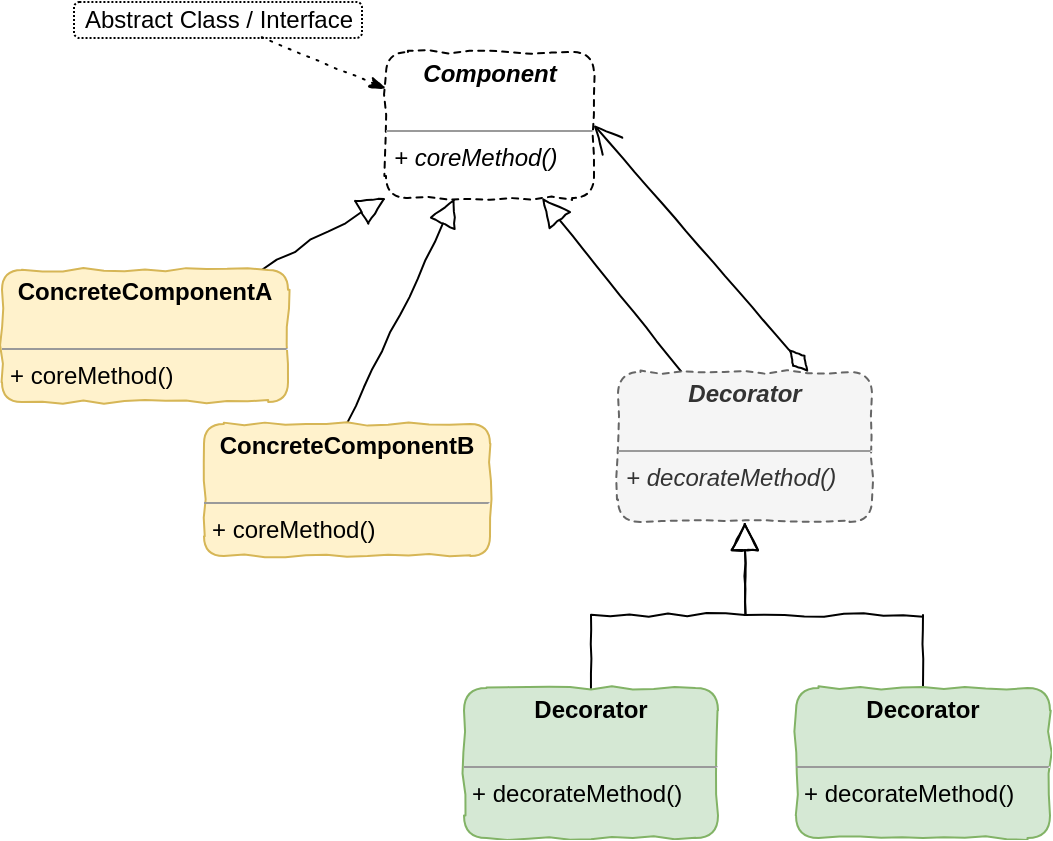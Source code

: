 <mxfile version="13.0.3" type="device"><diagram id="JwtOMiCe1pxaw1mjTShJ" name="Page-1"><mxGraphModel dx="1188" dy="567" grid="0" gridSize="10" guides="1" tooltips="1" connect="1" arrows="1" fold="1" page="0" pageScale="1" pageWidth="827" pageHeight="1169" math="0" shadow="0"><root><mxCell id="0"/><mxCell id="1" parent="0"/><mxCell id="u2FI0KIS21AjQENtGyVK-15" value="" style="rounded=0;orthogonalLoop=1;jettySize=auto;html=1;endArrow=block;endFill=0;endSize=12;exitX=0.5;exitY=0;exitDx=0;exitDy=0;comic=1;" edge="1" parent="1" source="u2FI0KIS21AjQENtGyVK-28" target="u2FI0KIS21AjQENtGyVK-29"><mxGeometry relative="1" as="geometry"><mxPoint x="-79" y="340.0" as="sourcePoint"/><mxPoint x="-79" y="234" as="targetPoint"/></mxGeometry></mxCell><mxCell id="u2FI0KIS21AjQENtGyVK-18" value="" style="rounded=0;orthogonalLoop=1;jettySize=auto;html=1;endArrow=classicThin;endFill=1;endSize=6;strokeWidth=1;dashed=1;dashPattern=1 4;entryX=0;entryY=0.25;entryDx=0;entryDy=0;comic=1;" edge="1" parent="1" source="u2FI0KIS21AjQENtGyVK-16" target="u2FI0KIS21AjQENtGyVK-29"><mxGeometry relative="1" as="geometry"><mxPoint x="130" y="117" as="targetPoint"/></mxGeometry></mxCell><mxCell id="u2FI0KIS21AjQENtGyVK-16" value="Abstract Class / Interface" style="text;html=1;align=center;verticalAlign=middle;resizable=0;points=[];autosize=1;strokeColor=#000000;dashed=1;dashPattern=1 1;rounded=1;" vertex="1" parent="1"><mxGeometry x="-124" y="130" width="144" height="18" as="geometry"/></mxCell><mxCell id="u2FI0KIS21AjQENtGyVK-27" value="" style="rounded=0;orthogonalLoop=1;jettySize=auto;html=1;endArrow=block;endFill=0;endSize=12;strokeWidth=1;entryX=0.75;entryY=1;entryDx=0;entryDy=0;exitX=0.25;exitY=0;exitDx=0;exitDy=0;comic=1;" edge="1" parent="1" source="u2FI0KIS21AjQENtGyVK-30" target="u2FI0KIS21AjQENtGyVK-29"><mxGeometry relative="1" as="geometry"><mxPoint x="318" y="211" as="targetPoint"/></mxGeometry></mxCell><mxCell id="u2FI0KIS21AjQENtGyVK-28" value="&lt;p style=&quot;margin: 4px 0px 0px ; text-align: center&quot;&gt;&lt;span style=&quot;font-weight: 700&quot;&gt;ConcreteComponentB&lt;/span&gt;&lt;br&gt;&lt;/p&gt;&lt;p style=&quot;margin: 0px 0px 0px 4px&quot;&gt;&lt;br&gt;&lt;/p&gt;&lt;hr size=&quot;1&quot;&gt;&lt;p style=&quot;margin: 0px 0px 0px 4px&quot;&gt;+ coreMethod()&lt;/p&gt;" style="verticalAlign=top;align=left;overflow=fill;fontSize=12;fontFamily=Helvetica;html=1;comic=1;strokeColor=#d6b656;fillColor=#fff2cc;rounded=1;glass=0;shadow=0;" vertex="1" parent="1"><mxGeometry x="-59" y="341" width="143" height="66" as="geometry"/></mxCell><mxCell id="u2FI0KIS21AjQENtGyVK-29" value="&lt;p style=&quot;margin: 4px 0px 0px ; text-align: center&quot;&gt;&lt;i&gt;&lt;span style=&quot;font-weight: 700&quot;&gt;Component&lt;/span&gt;&lt;br&gt;&lt;/i&gt;&lt;/p&gt;&lt;p style=&quot;margin: 0px 0px 0px 4px&quot;&gt;&lt;i&gt;&lt;br&gt;&lt;/i&gt;&lt;/p&gt;&lt;hr size=&quot;1&quot;&gt;&lt;p style=&quot;margin: 0px 0px 0px 4px&quot;&gt;&lt;i&gt;+ coreMethod()&lt;/i&gt;&lt;br&gt;&lt;/p&gt;" style="verticalAlign=top;align=left;overflow=fill;fontSize=12;fontFamily=Helvetica;html=1;comic=1;strokeColor=#000000;dashed=1;rounded=1;" vertex="1" parent="1"><mxGeometry x="32" y="155" width="104" height="73" as="geometry"/></mxCell><mxCell id="u2FI0KIS21AjQENtGyVK-32" value="" style="rounded=0;orthogonalLoop=1;jettySize=auto;html=1;endArrow=open;endFill=0;endSize=12;strokeWidth=1;entryX=1;entryY=0.5;entryDx=0;entryDy=0;exitX=0.75;exitY=0;exitDx=0;exitDy=0;startArrow=diamondThin;startFill=0;startSize=12;comic=1;" edge="1" parent="1" source="u2FI0KIS21AjQENtGyVK-30" target="u2FI0KIS21AjQENtGyVK-29"><mxGeometry relative="1" as="geometry"><mxPoint x="386" y="381.5" as="targetPoint"/></mxGeometry></mxCell><mxCell id="u2FI0KIS21AjQENtGyVK-30" value="&lt;p style=&quot;margin: 0px ; margin-top: 4px ; text-align: center&quot;&gt;&lt;b&gt;&lt;i&gt;Decorator&lt;/i&gt;&lt;/b&gt;&lt;/p&gt;&lt;p style=&quot;margin: 0px ; margin-left: 4px&quot;&gt;&lt;i&gt;&lt;br&gt;&lt;/i&gt;&lt;/p&gt;&lt;hr size=&quot;1&quot;&gt;&lt;p style=&quot;margin: 0px ; margin-left: 4px&quot;&gt;&lt;i&gt;+ decorateMethod()&lt;/i&gt;&lt;/p&gt;" style="verticalAlign=top;align=left;overflow=fill;fontSize=12;fontFamily=Helvetica;html=1;comic=1;strokeColor=#666666;fillColor=#f5f5f5;dashed=1;fontColor=#333333;rounded=1;" vertex="1" parent="1"><mxGeometry x="148" y="315" width="127" height="75" as="geometry"/></mxCell><mxCell id="u2FI0KIS21AjQENtGyVK-38" value="" style="edgeStyle=orthogonalEdgeStyle;rounded=0;orthogonalLoop=1;jettySize=auto;html=1;startArrow=none;startFill=0;startSize=12;endArrow=block;endFill=0;endSize=12;strokeWidth=1;entryX=0.5;entryY=1;entryDx=0;entryDy=0;comic=1;" edge="1" parent="1" source="u2FI0KIS21AjQENtGyVK-33" target="u2FI0KIS21AjQENtGyVK-30"><mxGeometry relative="1" as="geometry"><mxPoint x="341.5" y="388" as="targetPoint"/></mxGeometry></mxCell><mxCell id="u2FI0KIS21AjQENtGyVK-33" value="&lt;p style=&quot;margin: 0px ; margin-top: 4px ; text-align: center&quot;&gt;&lt;b&gt;Decorator&lt;/b&gt;&lt;/p&gt;&lt;p style=&quot;margin: 0px ; margin-left: 4px&quot;&gt;&lt;br&gt;&lt;/p&gt;&lt;hr size=&quot;1&quot;&gt;&lt;p style=&quot;margin: 0px ; margin-left: 4px&quot;&gt;+ decorateMethod()&lt;/p&gt;" style="verticalAlign=top;align=left;overflow=fill;fontSize=12;fontFamily=Helvetica;html=1;comic=1;strokeColor=#82b366;fillColor=#d5e8d4;rounded=1;" vertex="1" parent="1"><mxGeometry x="237" y="473" width="127" height="75" as="geometry"/></mxCell><mxCell id="u2FI0KIS21AjQENtGyVK-36" value="" style="edgeStyle=orthogonalEdgeStyle;rounded=0;orthogonalLoop=1;jettySize=auto;html=1;startArrow=none;startFill=0;startSize=12;endArrow=block;endFill=0;endSize=12;strokeWidth=1;entryX=0.5;entryY=1;entryDx=0;entryDy=0;comic=1;" edge="1" parent="1" source="u2FI0KIS21AjQENtGyVK-34" target="u2FI0KIS21AjQENtGyVK-30"><mxGeometry relative="1" as="geometry"><mxPoint x="140.5" y="388" as="targetPoint"/></mxGeometry></mxCell><mxCell id="u2FI0KIS21AjQENtGyVK-34" value="&lt;p style=&quot;margin: 0px ; margin-top: 4px ; text-align: center&quot;&gt;&lt;b&gt;Decorator&lt;/b&gt;&lt;/p&gt;&lt;p style=&quot;margin: 0px ; margin-left: 4px&quot;&gt;&lt;br&gt;&lt;/p&gt;&lt;hr size=&quot;1&quot;&gt;&lt;p style=&quot;margin: 0px ; margin-left: 4px&quot;&gt;+ decorateMethod()&lt;/p&gt;" style="verticalAlign=top;align=left;overflow=fill;fontSize=12;fontFamily=Helvetica;html=1;comic=1;strokeColor=#82b366;fillColor=#d5e8d4;rounded=1;" vertex="1" parent="1"><mxGeometry x="71" y="473" width="127" height="75" as="geometry"/></mxCell><mxCell id="u2FI0KIS21AjQENtGyVK-41" value="" style="edgeStyle=none;rounded=0;comic=1;orthogonalLoop=1;jettySize=auto;html=1;startArrow=none;startFill=0;startSize=12;endArrow=block;endFill=0;endSize=12;strokeWidth=1;entryX=0;entryY=1;entryDx=0;entryDy=0;" edge="1" parent="1" source="u2FI0KIS21AjQENtGyVK-39" target="u2FI0KIS21AjQENtGyVK-29"><mxGeometry relative="1" as="geometry"><mxPoint x="-146.5" y="261" as="targetPoint"/></mxGeometry></mxCell><mxCell id="u2FI0KIS21AjQENtGyVK-39" value="&lt;p style=&quot;margin: 4px 0px 0px ; text-align: center&quot;&gt;&lt;span style=&quot;font-weight: 700&quot;&gt;ConcreteComponentA&lt;/span&gt;&lt;br&gt;&lt;/p&gt;&lt;p style=&quot;margin: 0px 0px 0px 4px&quot;&gt;&lt;br&gt;&lt;/p&gt;&lt;hr size=&quot;1&quot;&gt;&lt;p style=&quot;margin: 0px 0px 0px 4px&quot;&gt;+ coreMethod()&lt;/p&gt;" style="verticalAlign=top;align=left;overflow=fill;fontSize=12;fontFamily=Helvetica;html=1;comic=1;strokeColor=#d6b656;fillColor=#fff2cc;rounded=1;glass=0;shadow=0;" vertex="1" parent="1"><mxGeometry x="-160" y="264" width="143" height="66" as="geometry"/></mxCell></root></mxGraphModel></diagram></mxfile>